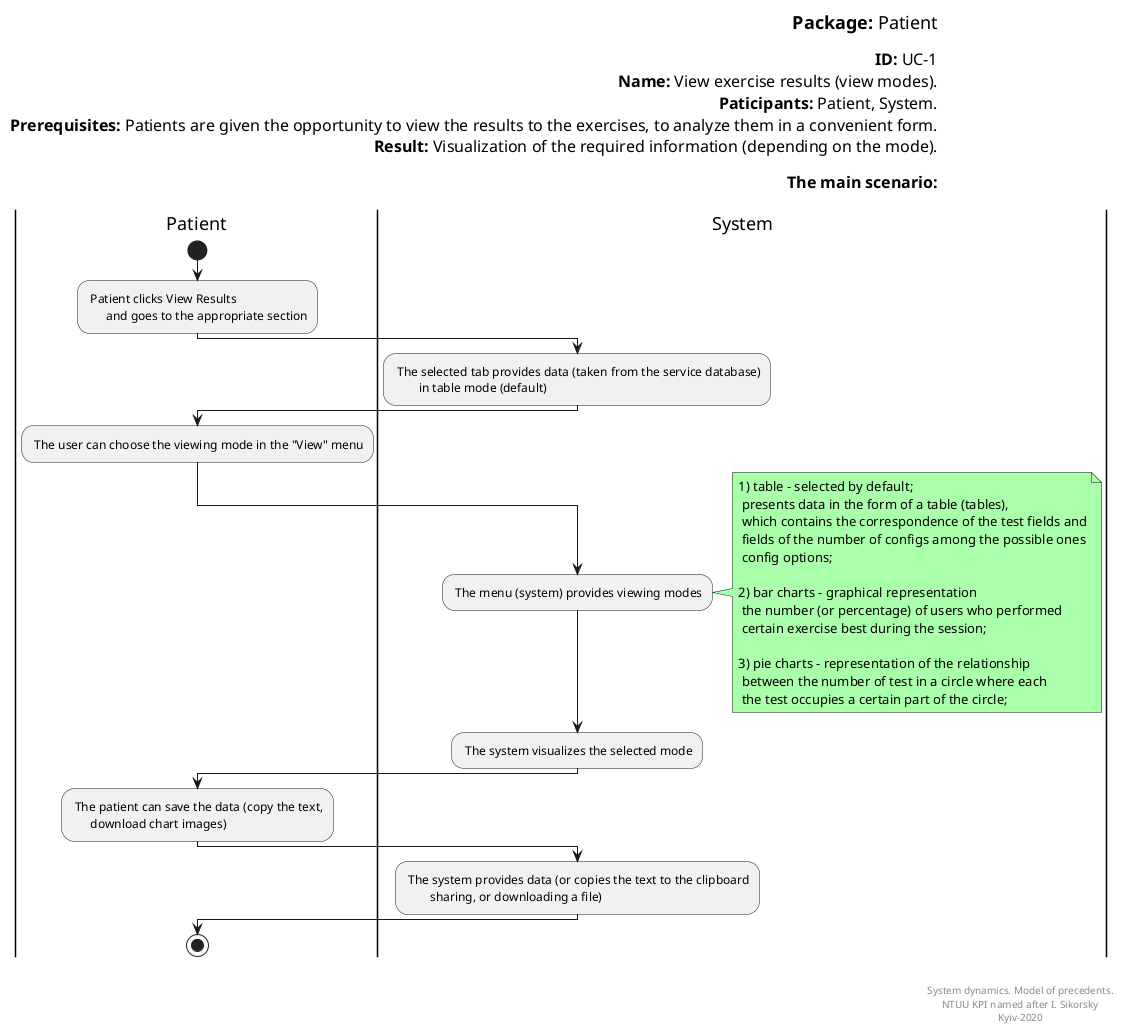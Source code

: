  @startuml View Modes
left header
<font color=000 size=18><b>Package:</b> Patient

<font color=000 size=16><b>ID:</b> UC-1
<font color=000 size=16><b>Name:</b> View exercise results (view modes).
<font color=000 size=16><b>Paticipants:</b> Patient, System.
<font color=000 size=16><b>Prerequisites:</b> Patients are given the opportunity to view the results to the exercises, to analyze them in a convenient form.
<font color=000 size=16><b>Result:</b> Visualization of the required information (depending on the mode).

<font color=000 size=16><b>The main scenario:</b>

end header

|Patient|
start
: Patient clicks View Results
       and goes to the appropriate section;

|System|
: The selected tab provides data (taken from the service database)
         in table mode (default);

|Patient|
: The user can choose the viewing mode in the "View" menu;

|System|
: The menu (system) provides viewing modes;

note right #aaffaa
  1) table - selected by default;
   presents data in the form of a table (tables),
   which contains the correspondence of the test fields and
   fields of the number of configs among the possible ones
   config options; 

  2) bar charts - graphical representation
   the number (or percentage) of users who performed
   certain exercise best during the session;  

  3) pie charts - representation of the relationship
   between the number of test in a circle where each
   the test occupies a certain part of the circle;
end note

: The system visualizes the selected mode;

|Patient|
: The patient can save the data (copy the text,
       download chart images);

|System|
: The system provides data (or copies the text to the clipboard
         sharing, or downloading a file);

|Patient|
stop;

right footer


System dynamics. Model of precedents.
NTUU KPI named after I. Sikorsky
Kyiv-2020
end footer

@enduml
